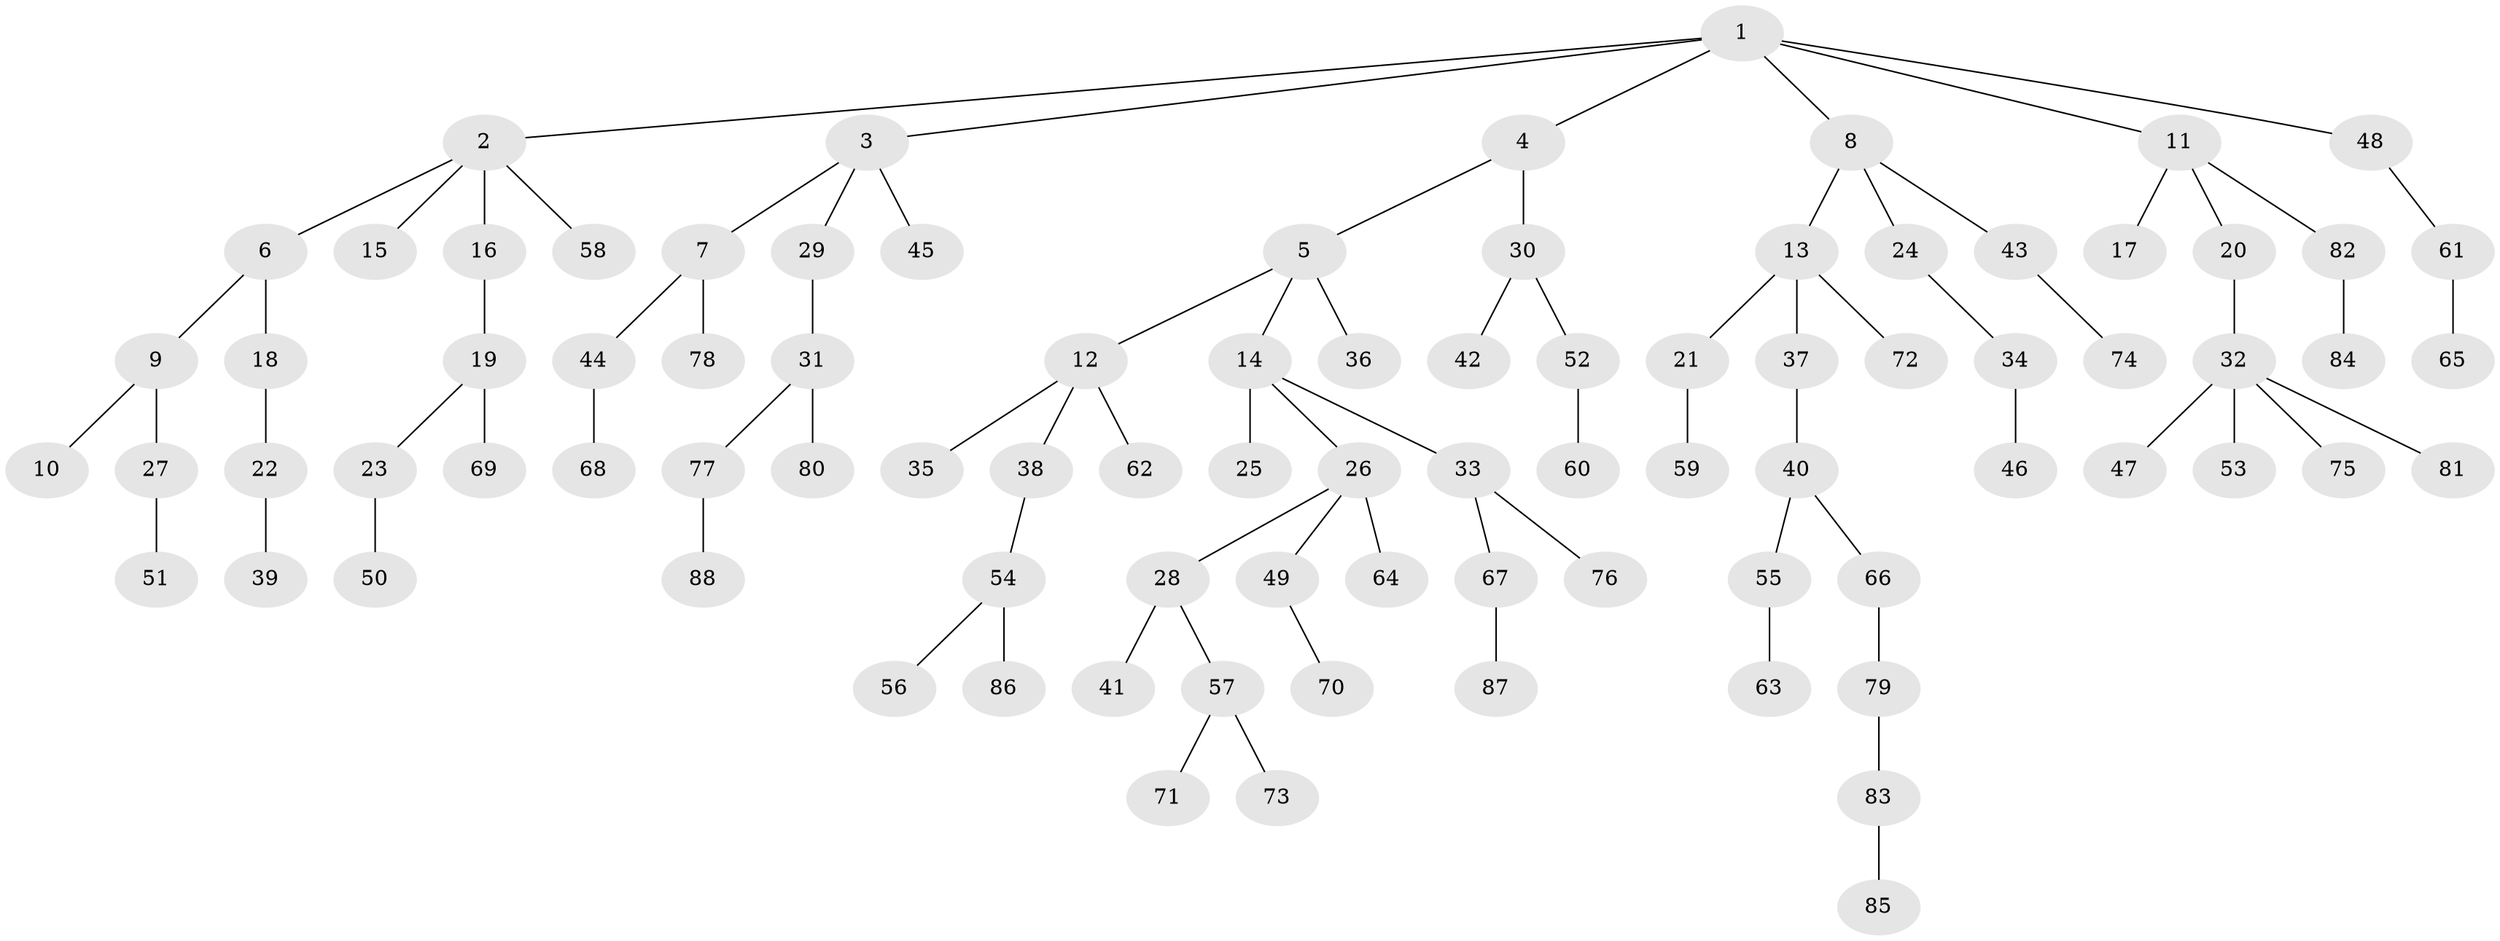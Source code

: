 // coarse degree distribution, {1: 0.8285714285714286, 2: 0.11428571428571428, 25: 0.02857142857142857, 6: 0.02857142857142857}
// Generated by graph-tools (version 1.1) at 2025/56/03/04/25 21:56:26]
// undirected, 88 vertices, 87 edges
graph export_dot {
graph [start="1"]
  node [color=gray90,style=filled];
  1;
  2;
  3;
  4;
  5;
  6;
  7;
  8;
  9;
  10;
  11;
  12;
  13;
  14;
  15;
  16;
  17;
  18;
  19;
  20;
  21;
  22;
  23;
  24;
  25;
  26;
  27;
  28;
  29;
  30;
  31;
  32;
  33;
  34;
  35;
  36;
  37;
  38;
  39;
  40;
  41;
  42;
  43;
  44;
  45;
  46;
  47;
  48;
  49;
  50;
  51;
  52;
  53;
  54;
  55;
  56;
  57;
  58;
  59;
  60;
  61;
  62;
  63;
  64;
  65;
  66;
  67;
  68;
  69;
  70;
  71;
  72;
  73;
  74;
  75;
  76;
  77;
  78;
  79;
  80;
  81;
  82;
  83;
  84;
  85;
  86;
  87;
  88;
  1 -- 2;
  1 -- 3;
  1 -- 4;
  1 -- 8;
  1 -- 11;
  1 -- 48;
  2 -- 6;
  2 -- 15;
  2 -- 16;
  2 -- 58;
  3 -- 7;
  3 -- 29;
  3 -- 45;
  4 -- 5;
  4 -- 30;
  5 -- 12;
  5 -- 14;
  5 -- 36;
  6 -- 9;
  6 -- 18;
  7 -- 44;
  7 -- 78;
  8 -- 13;
  8 -- 24;
  8 -- 43;
  9 -- 10;
  9 -- 27;
  11 -- 17;
  11 -- 20;
  11 -- 82;
  12 -- 35;
  12 -- 38;
  12 -- 62;
  13 -- 21;
  13 -- 37;
  13 -- 72;
  14 -- 25;
  14 -- 26;
  14 -- 33;
  16 -- 19;
  18 -- 22;
  19 -- 23;
  19 -- 69;
  20 -- 32;
  21 -- 59;
  22 -- 39;
  23 -- 50;
  24 -- 34;
  26 -- 28;
  26 -- 49;
  26 -- 64;
  27 -- 51;
  28 -- 41;
  28 -- 57;
  29 -- 31;
  30 -- 42;
  30 -- 52;
  31 -- 77;
  31 -- 80;
  32 -- 47;
  32 -- 53;
  32 -- 75;
  32 -- 81;
  33 -- 67;
  33 -- 76;
  34 -- 46;
  37 -- 40;
  38 -- 54;
  40 -- 55;
  40 -- 66;
  43 -- 74;
  44 -- 68;
  48 -- 61;
  49 -- 70;
  52 -- 60;
  54 -- 56;
  54 -- 86;
  55 -- 63;
  57 -- 71;
  57 -- 73;
  61 -- 65;
  66 -- 79;
  67 -- 87;
  77 -- 88;
  79 -- 83;
  82 -- 84;
  83 -- 85;
}
